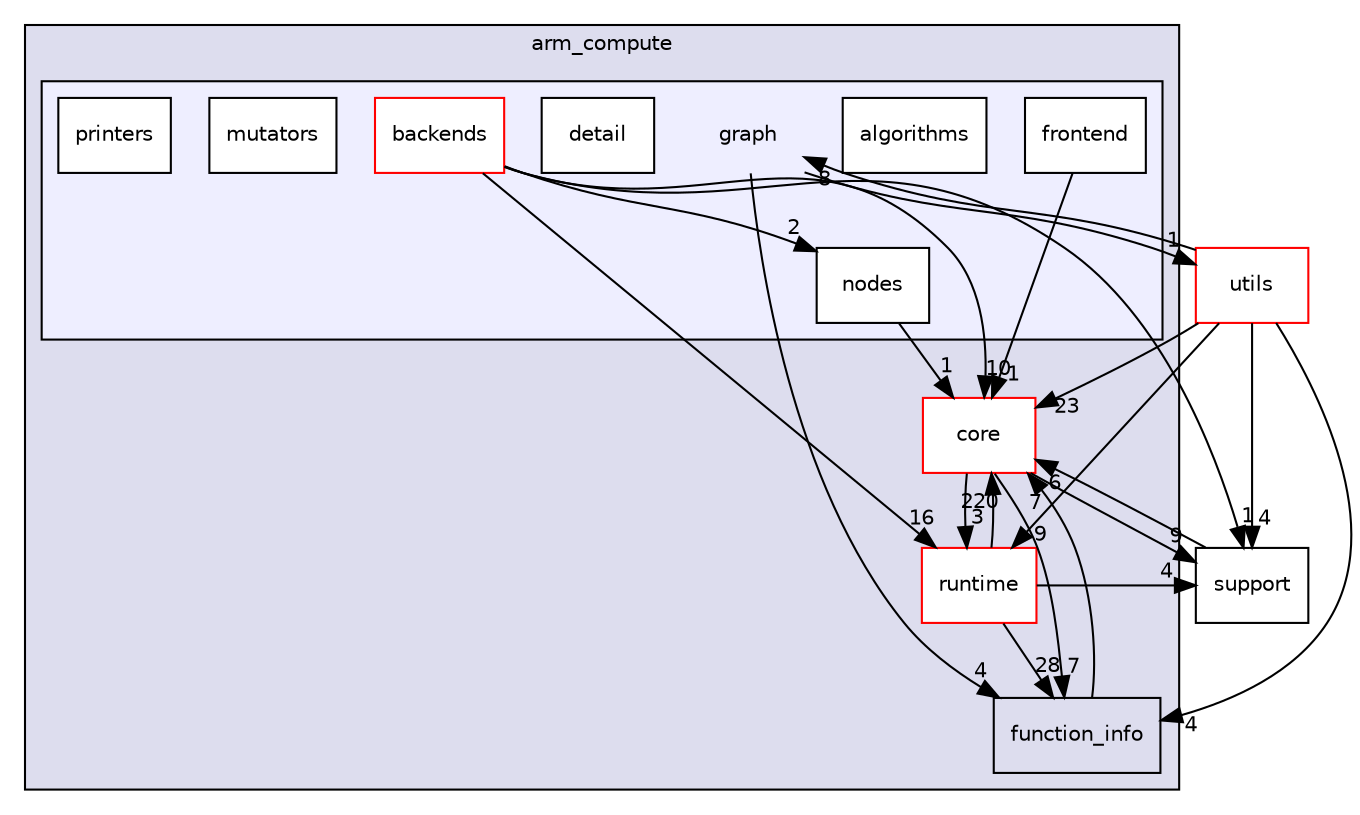 digraph "arm_compute/graph" {
  compound=true
  node [ fontsize="10", fontname="Helvetica"];
  edge [ labelfontsize="10", labelfontname="Helvetica"];
  subgraph clusterdir_214608ef36d61442cb2b0c1c4e9a7def {
    graph [ bgcolor="#ddddee", pencolor="black", label="arm_compute" fontname="Helvetica", fontsize="10", URL="dir_214608ef36d61442cb2b0c1c4e9a7def.xhtml"]
  dir_1fb090f0c6070330bfaccc4236d3ca0d [shape=box label="core" fillcolor="white" style="filled" color="red" URL="dir_1fb090f0c6070330bfaccc4236d3ca0d.xhtml"];
  dir_8bc26130589aa16388b5a02f17abf2c2 [shape=box label="runtime" fillcolor="white" style="filled" color="red" URL="dir_8bc26130589aa16388b5a02f17abf2c2.xhtml"];
  dir_c9636d973c877190ddc5121fa1f43c4f [shape=box label="function_info" URL="dir_c9636d973c877190ddc5121fa1f43c4f.xhtml"];
  subgraph clusterdir_99ae3712d1eecd2a93fc4d38b59a99ba {
    graph [ bgcolor="#eeeeff", pencolor="black", label="" URL="dir_99ae3712d1eecd2a93fc4d38b59a99ba.xhtml"];
    dir_99ae3712d1eecd2a93fc4d38b59a99ba [shape=plaintext label="graph"];
  dir_d03e69479d487ec17de4c74c8d185b2d [shape=box label="algorithms" fillcolor="white" style="filled" URL="dir_d03e69479d487ec17de4c74c8d185b2d.xhtml"];
  dir_59b2231210c554f4cc243709030bf1f8 [shape=box label="backends" fillcolor="white" style="filled" color="red" URL="dir_59b2231210c554f4cc243709030bf1f8.xhtml"];
  dir_7d9e792b56b44fd84901d9e18064c5a8 [shape=box label="detail" fillcolor="white" style="filled" URL="dir_7d9e792b56b44fd84901d9e18064c5a8.xhtml"];
  dir_7526be4d1cfecb7bc660fdbdb8633223 [shape=box label="frontend" fillcolor="white" style="filled" URL="dir_7526be4d1cfecb7bc660fdbdb8633223.xhtml"];
  dir_bd82036549cb2b9c5b3542d0a5df616a [shape=box label="mutators" fillcolor="white" style="filled" URL="dir_bd82036549cb2b9c5b3542d0a5df616a.xhtml"];
  dir_b30607d43e07fadf88f4c95a88a6c88e [shape=box label="nodes" fillcolor="white" style="filled" URL="dir_b30607d43e07fadf88f4c95a88a6c88e.xhtml"];
  dir_6013eaf2dfd46ef85ec5f8d403ae0adb [shape=box label="printers" fillcolor="white" style="filled" URL="dir_6013eaf2dfd46ef85ec5f8d403ae0adb.xhtml"];
  }
  }
  dir_5815af820a9cc9481f1d0990a0d60286 [shape=box label="support" URL="dir_5815af820a9cc9481f1d0990a0d60286.xhtml"];
  dir_cbdb8362360e11eafe2fa3bc74cf0ffd [shape=box label="utils" fillcolor="white" style="filled" color="red" URL="dir_cbdb8362360e11eafe2fa3bc74cf0ffd.xhtml"];
  dir_99ae3712d1eecd2a93fc4d38b59a99ba->dir_c9636d973c877190ddc5121fa1f43c4f [headlabel="4", labeldistance=1.5 headhref="dir_000013_000061.xhtml"];
  dir_99ae3712d1eecd2a93fc4d38b59a99ba->dir_cbdb8362360e11eafe2fa3bc74cf0ffd [headlabel="1", labeldistance=1.5 headhref="dir_000013_000041.xhtml"];
  dir_cbdb8362360e11eafe2fa3bc74cf0ffd->dir_1fb090f0c6070330bfaccc4236d3ca0d [headlabel="23", labeldistance=1.5 headhref="dir_000041_000001.xhtml"];
  dir_cbdb8362360e11eafe2fa3bc74cf0ffd->dir_5815af820a9cc9481f1d0990a0d60286 [headlabel="4", labeldistance=1.5 headhref="dir_000041_000031.xhtml"];
  dir_cbdb8362360e11eafe2fa3bc74cf0ffd->dir_8bc26130589aa16388b5a02f17abf2c2 [headlabel="9", labeldistance=1.5 headhref="dir_000041_000006.xhtml"];
  dir_cbdb8362360e11eafe2fa3bc74cf0ffd->dir_99ae3712d1eecd2a93fc4d38b59a99ba [headlabel="8", labeldistance=1.5 headhref="dir_000041_000013.xhtml"];
  dir_cbdb8362360e11eafe2fa3bc74cf0ffd->dir_c9636d973c877190ddc5121fa1f43c4f [headlabel="4", labeldistance=1.5 headhref="dir_000041_000061.xhtml"];
  dir_8bc26130589aa16388b5a02f17abf2c2->dir_1fb090f0c6070330bfaccc4236d3ca0d [headlabel="220", labeldistance=1.5 headhref="dir_000006_000001.xhtml"];
  dir_8bc26130589aa16388b5a02f17abf2c2->dir_5815af820a9cc9481f1d0990a0d60286 [headlabel="4", labeldistance=1.5 headhref="dir_000006_000031.xhtml"];
  dir_8bc26130589aa16388b5a02f17abf2c2->dir_c9636d973c877190ddc5121fa1f43c4f [headlabel="28", labeldistance=1.5 headhref="dir_000006_000061.xhtml"];
  dir_c9636d973c877190ddc5121fa1f43c4f->dir_1fb090f0c6070330bfaccc4236d3ca0d [headlabel="7", labeldistance=1.5 headhref="dir_000061_000001.xhtml"];
  dir_59b2231210c554f4cc243709030bf1f8->dir_1fb090f0c6070330bfaccc4236d3ca0d [headlabel="10", labeldistance=1.5 headhref="dir_000032_000001.xhtml"];
  dir_59b2231210c554f4cc243709030bf1f8->dir_5815af820a9cc9481f1d0990a0d60286 [headlabel="1", labeldistance=1.5 headhref="dir_000032_000031.xhtml"];
  dir_59b2231210c554f4cc243709030bf1f8->dir_8bc26130589aa16388b5a02f17abf2c2 [headlabel="16", labeldistance=1.5 headhref="dir_000032_000006.xhtml"];
  dir_59b2231210c554f4cc243709030bf1f8->dir_b30607d43e07fadf88f4c95a88a6c88e [headlabel="2", labeldistance=1.5 headhref="dir_000032_000067.xhtml"];
  dir_1fb090f0c6070330bfaccc4236d3ca0d->dir_5815af820a9cc9481f1d0990a0d60286 [headlabel="9", labeldistance=1.5 headhref="dir_000001_000031.xhtml"];
  dir_1fb090f0c6070330bfaccc4236d3ca0d->dir_c9636d973c877190ddc5121fa1f43c4f [headlabel="7", labeldistance=1.5 headhref="dir_000001_000061.xhtml"];
  dir_1fb090f0c6070330bfaccc4236d3ca0d->dir_8bc26130589aa16388b5a02f17abf2c2 [headlabel="3", labeldistance=1.5 headhref="dir_000001_000006.xhtml"];
  dir_7526be4d1cfecb7bc660fdbdb8633223->dir_1fb090f0c6070330bfaccc4236d3ca0d [headlabel="1", labeldistance=1.5 headhref="dir_000014_000001.xhtml"];
  dir_b30607d43e07fadf88f4c95a88a6c88e->dir_1fb090f0c6070330bfaccc4236d3ca0d [headlabel="1", labeldistance=1.5 headhref="dir_000067_000001.xhtml"];
  dir_5815af820a9cc9481f1d0990a0d60286->dir_1fb090f0c6070330bfaccc4236d3ca0d [headlabel="6", labeldistance=1.5 headhref="dir_000031_000001.xhtml"];
}
